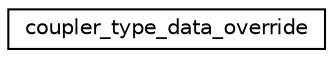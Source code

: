 digraph "Graphical Class Hierarchy"
{
 // INTERACTIVE_SVG=YES
 // LATEX_PDF_SIZE
  edge [fontname="Helvetica",fontsize="10",labelfontname="Helvetica",labelfontsize="10"];
  node [fontname="Helvetica",fontsize="10",shape=record];
  rankdir="LR";
  Node0 [label="coupler_type_data_override",height=0.2,width=0.4,color="black", fillcolor="white", style="filled",URL="$interfacecoupler__types__mod_1_1coupler__type__data__override.html",tooltip="This is the interface to override the values of the arrays in a coupler_bc_type."];
}
